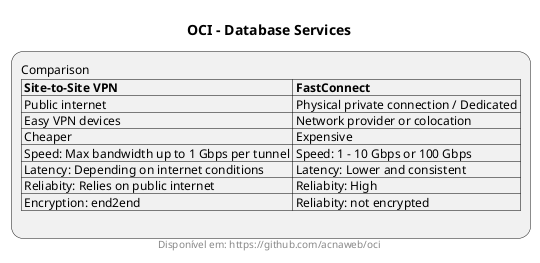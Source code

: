 @startuml

title "OCI - Database Services"
footer Disponível em: https://github.com/acnaweb/oci

:Comparison
|= Site-to-Site VPN |= FastConnect |
| Public internet | Physical private connection / Dedicated |
| Easy VPN devices | Network provider or colocation |
| Cheaper | Expensive |
| Speed: Max bandwidth up to 1 Gbps per tunnel | Speed: 1 - 10 Gbps or 100 Gbps |
| Latency: Depending on internet conditions | Latency: Lower and consistent |
| Reliabity: Relies on public internet | Reliabity: High |
| Encryption: end2end | Reliabity: not encrypted |
;

@enduml